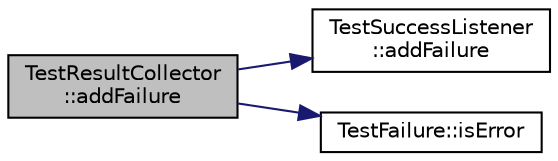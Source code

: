 digraph "TestResultCollector::addFailure"
{
  edge [fontname="Helvetica",fontsize="10",labelfontname="Helvetica",labelfontsize="10"];
  node [fontname="Helvetica",fontsize="10",shape=record];
  rankdir="LR";
  Node1 [label="TestResultCollector\l::addFailure",height=0.2,width=0.4,color="black", fillcolor="grey75", style="filled", fontcolor="black"];
  Node1 -> Node2 [color="midnightblue",fontsize="10",style="solid",fontname="Helvetica"];
  Node2 [label="TestSuccessListener\l::addFailure",height=0.2,width=0.4,color="black", fillcolor="white", style="filled",URL="$class_test_success_listener.html#a912bb5ea408b2be5b39cfb45e1bb402f",tooltip="Called when a failure occurs while running a test. "];
  Node1 -> Node3 [color="midnightblue",fontsize="10",style="solid",fontname="Helvetica"];
  Node3 [label="TestFailure::isError",height=0.2,width=0.4,color="black", fillcolor="white", style="filled",URL="$class_test_failure.html#a0b6c1ee50d2186a4918f015d7879e8dd",tooltip="Indicates if the failure is a failed assertion or an error. "];
}

